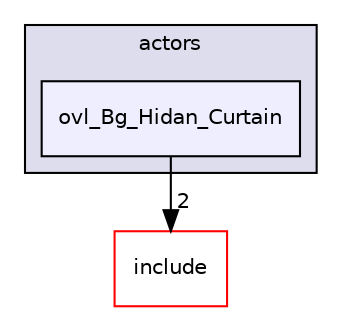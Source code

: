 digraph "src/overlays/actors/ovl_Bg_Hidan_Curtain" {
  compound=true
  node [ fontsize="10", fontname="Helvetica"];
  edge [ labelfontsize="10", labelfontname="Helvetica"];
  subgraph clusterdir_e93473484be31ce7bcb356bd643a22f8 {
    graph [ bgcolor="#ddddee", pencolor="black", label="actors" fontname="Helvetica", fontsize="10", URL="dir_e93473484be31ce7bcb356bd643a22f8.html"]
  dir_f044b402bd180bcad279ea13875ebb8f [shape=box, label="ovl_Bg_Hidan_Curtain", style="filled", fillcolor="#eeeeff", pencolor="black", URL="dir_f044b402bd180bcad279ea13875ebb8f.html"];
  }
  dir_d44c64559bbebec7f509842c48db8b23 [shape=box label="include" fillcolor="white" style="filled" color="red" URL="dir_d44c64559bbebec7f509842c48db8b23.html"];
  dir_f044b402bd180bcad279ea13875ebb8f->dir_d44c64559bbebec7f509842c48db8b23 [headlabel="2", labeldistance=1.5 headhref="dir_000046_000000.html"];
}
